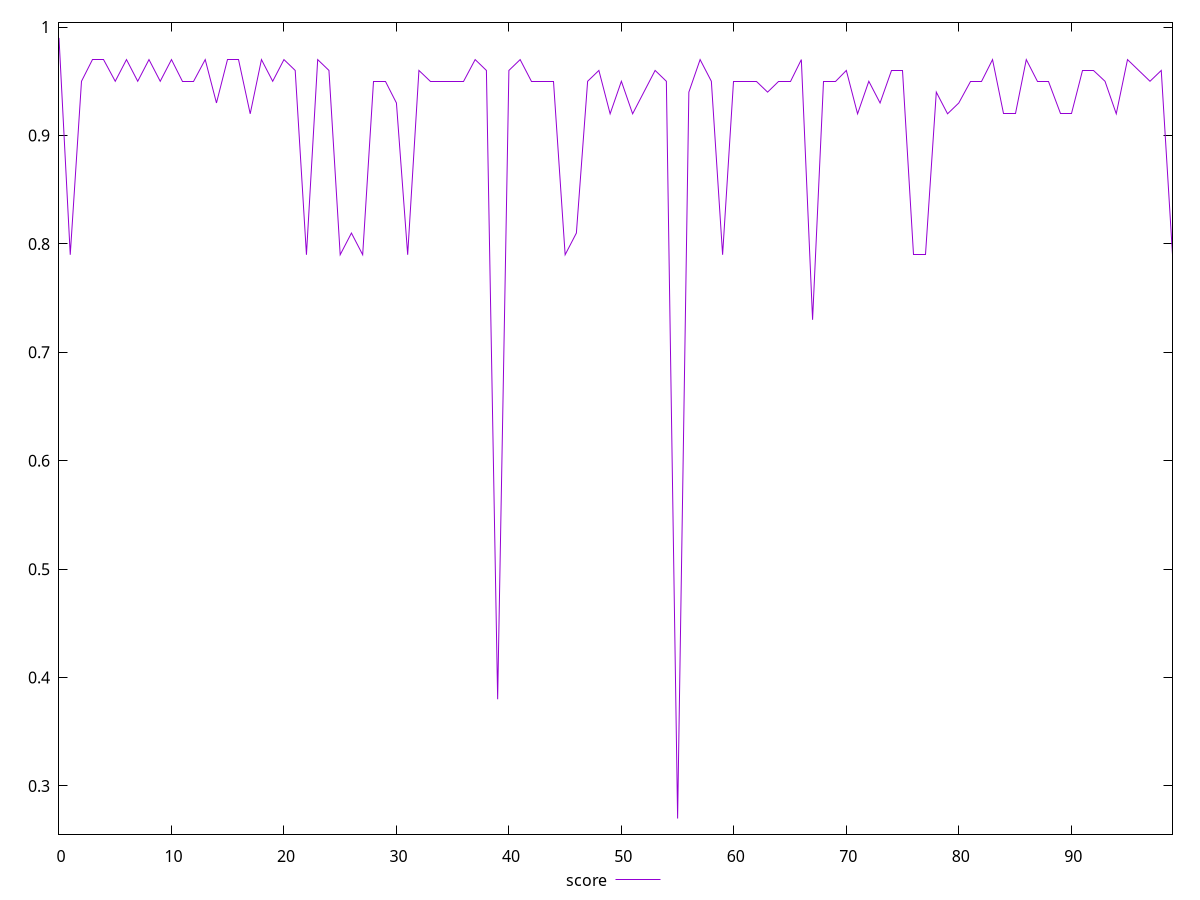 reset

$score <<EOF
0 0.99
1 0.79
2 0.95
3 0.97
4 0.97
5 0.95
6 0.97
7 0.95
8 0.97
9 0.95
10 0.97
11 0.95
12 0.95
13 0.97
14 0.93
15 0.97
16 0.97
17 0.92
18 0.97
19 0.95
20 0.97
21 0.96
22 0.79
23 0.97
24 0.96
25 0.79
26 0.81
27 0.79
28 0.95
29 0.95
30 0.93
31 0.79
32 0.96
33 0.95
34 0.95
35 0.95
36 0.95
37 0.97
38 0.96
39 0.38
40 0.96
41 0.97
42 0.95
43 0.95
44 0.95
45 0.79
46 0.81
47 0.95
48 0.96
49 0.92
50 0.95
51 0.92
52 0.94
53 0.96
54 0.95
55 0.27
56 0.94
57 0.97
58 0.95
59 0.79
60 0.95
61 0.95
62 0.95
63 0.94
64 0.95
65 0.95
66 0.97
67 0.73
68 0.95
69 0.95
70 0.96
71 0.92
72 0.95
73 0.93
74 0.96
75 0.96
76 0.79
77 0.79
78 0.94
79 0.92
80 0.93
81 0.95
82 0.95
83 0.97
84 0.92
85 0.92
86 0.97
87 0.95
88 0.95
89 0.92
90 0.92
91 0.96
92 0.96
93 0.95
94 0.92
95 0.97
96 0.96
97 0.95
98 0.96
99 0.79
EOF

set key outside below
set xrange [0:99]
set yrange [0.2556:1.0044]
set trange [0.2556:1.0044]
set terminal svg size 640, 500 enhanced background rgb 'white'
set output "reports/report_00032_2021-02-25T10-28-15.087Z/largest-contentful-paint/samples/music/score/values.svg"

plot $score title "score" with line

reset
